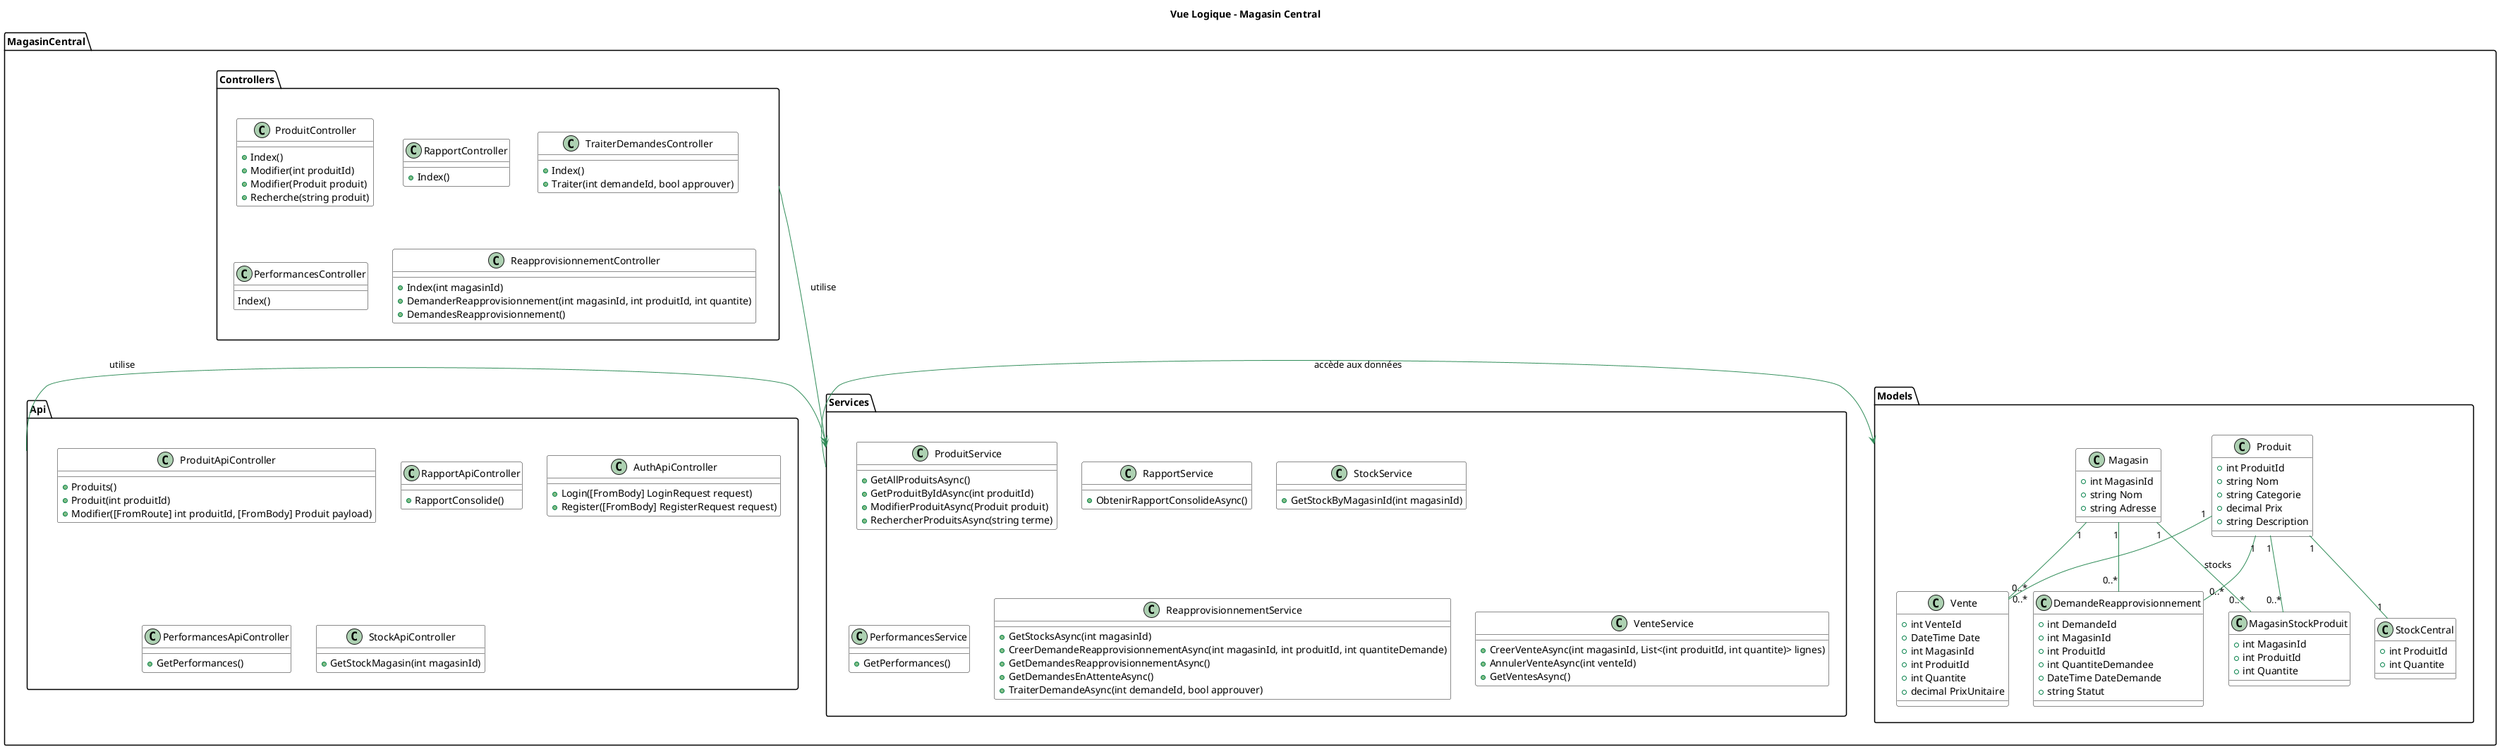@startuml "Vue Logique - Magasin Central"
title Vue Logique - Magasin Central
top to bottom direction
skinparam class {
  BackgroundColor White
  ArrowColor SeaGreen
}

package "MagasinCentral" {
    Package "Models" as models{
        class Produit {
            +int ProduitId
            +string Nom
            +string Categorie
            +decimal Prix
            +string Description
        }
        class Magasin {
            +int MagasinId
            +string Nom
            +string Adresse
        }
        class MagasinStockProduit {
            +int MagasinId
            +int ProduitId
            +int Quantite
        }
        class StockCentral {
            +int ProduitId
            +int Quantite
        }
        class Vente {
            +int VenteId
            +DateTime Date
            +int MagasinId
            +int ProduitId
            +int Quantite
            +decimal PrixUnitaire
        }
        class DemandeReapprovisionnement {
            +int DemandeId
            +int MagasinId
            +int ProduitId
            +int QuantiteDemandee
            +DateTime DateDemande
            +string Statut
        }
    }

    package "Controllers" as controllers{
        class ProduitController {
            +Index()
            +Modifier(int produitId)
            +Modifier(Produit produit)
            +Recherche(string produit)
        }
        class RapportController {
            +Index()

        }
        class TraiterDemandesController {
            +Index()
            +Traiter(int demandeId, bool approuver)
        }
        class PerformancesController {
            Index()
        }
        class ReapprovisionnementController {
            +Index(int magasinId)
            +DemanderReapprovisionnement(int magasinId, int produitId, int quantite)
            +DemandesReapprovisionnement()

        }
    }

    package "Services" as services{
        class ProduitService {
            +GetAllProduitsAsync()
            +GetProduitByIdAsync(int produitId)
            +ModifierProduitAsync(Produit produit)
            +RechercherProduitsAsync(string terme)
        }
        class RapportService {
            +ObtenirRapportConsolideAsync()
        }
        class StockService {
            +GetStockByMagasinId(int magasinId)
        }
        class PerformancesService {
            +GetPerformances()
        }
        class ReapprovisionnementService {
            +GetStocksAsync(int magasinId)
            +CreerDemandeReapprovisionnementAsync(int magasinId, int produitId, int quantiteDemande)
            +GetDemandesReapprovisionnementAsync()
            +GetDemandesEnAttenteAsync()
            +TraiterDemandeAsync(int demandeId, bool approuver)
        }
        class VenteService {
            +CreerVenteAsync(int magasinId, List<(int produitId, int quantite)> lignes)
            +AnnulerVenteAsync(int venteId)
            +GetVentesAsync()
        }
    }

    package "Api" as api {
        class ProduitApiController {
            +Produits()
            +Produit(int produitId)
            +Modifier([FromRoute] int produitId, [FromBody] Produit payload)
        }
        class RapportApiController {
            +RapportConsolide()
        }
        class AuthApiController {
            +Login([FromBody] LoginRequest request)
            +Register([FromBody] RegisterRequest request)
        }
        class PerformancesApiController {
            +GetPerformances()
        }
        class StockApiController {
            +GetStockMagasin(int magasinId)
        }
    }
}


Magasin "1" -- "0..*" MagasinStockProduit : stocks
Produit "1" -- "0..*" MagasinStockProduit
Produit "1" -- "1" StockCentral
Magasin "1" -- "0..*" Vente
Produit "1" -- "0..*" Vente
Magasin "1" -- "0..*" DemandeReapprovisionnement
Produit "1" -- "0..*" DemandeReapprovisionnement

controllers -> services : utilise
services -> models : accède aux données
api -> services : utilise

@enduml
